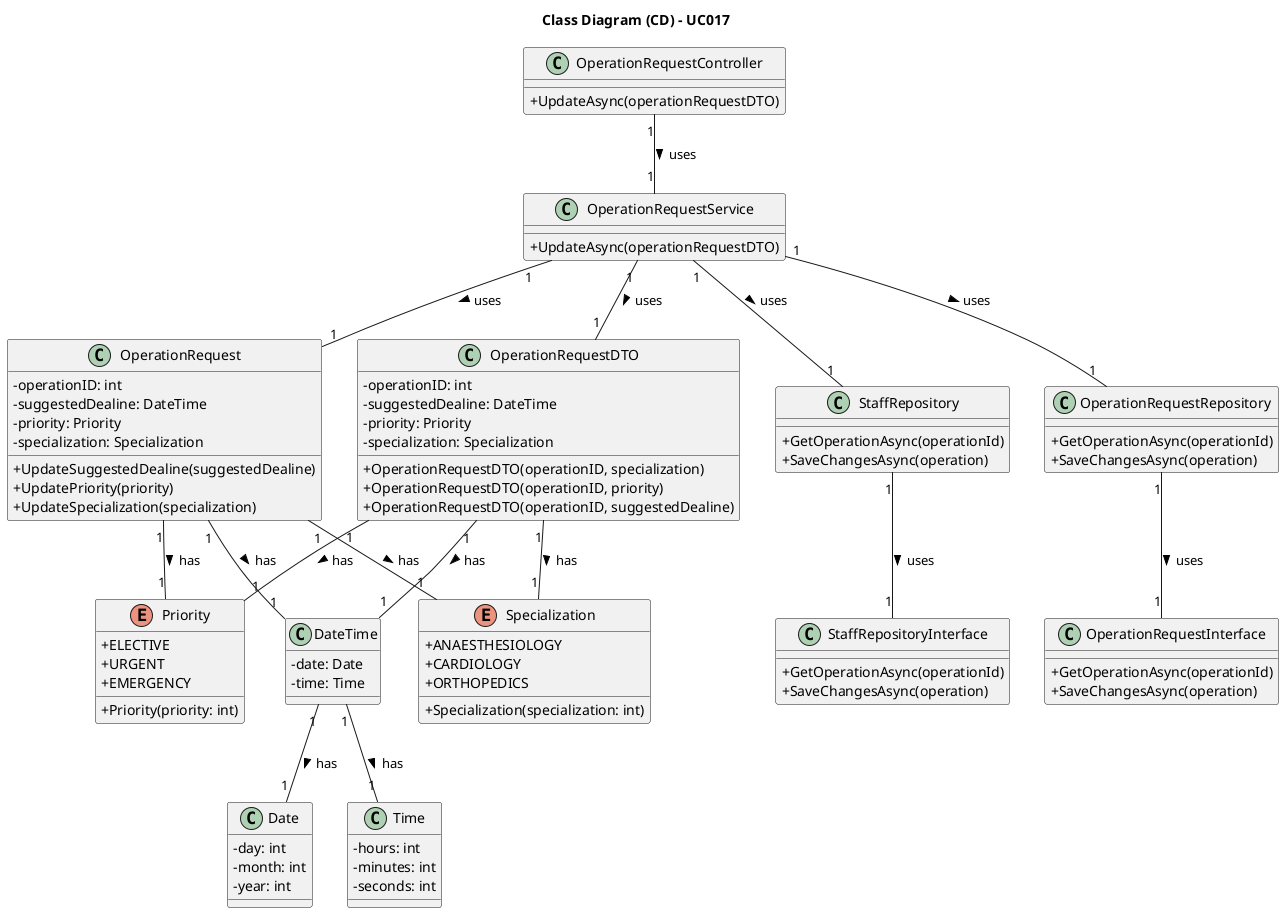 @startuml "uc017-class-diagram"
skinparam packageStyle rectangle
skinparam shadowing false

skinparam classAttributeIconSize 0

title Class Diagram (CD) - UC017

class OperationRequestController {
    +UpdateAsync(operationRequestDTO)
}

class OperationRequestService {
    +UpdateAsync(operationRequestDTO)
}

class OperationRequestDTO {
    -operationID: int
    -suggestedDealine: DateTime
    -priority: Priority
    -specialization: Specialization
    +OperationRequestDTO(operationID, specialization)
    +OperationRequestDTO(operationID, priority)
    +OperationRequestDTO(operationID, suggestedDealine)
}

class OperationRequest {
    -operationID: int
    -suggestedDealine: DateTime
    -priority: Priority
    -specialization: Specialization
    +UpdateSuggestedDealine(suggestedDealine)
    +UpdatePriority(priority)
    +UpdateSpecialization(specialization)
}

class StaffRepository {
    +GetOperationAsync(operationId)
    +SaveChangesAsync(operation)
}

class StaffRepositoryInterface {
    +GetOperationAsync(operationId)
    +SaveChangesAsync(operation)
}

class OperationRequestRepository {
    +GetOperationAsync(operationId)
    +SaveChangesAsync(operation)
}

class OperationRequestInterface {
    +GetOperationAsync(operationId)
    +SaveChangesAsync(operation)
}

class DateTime {
    -date: Date
    -time: Time
}

class Date {
    -day: int
    -month: int
    -year: int
}

class Time {
    -hours: int
    -minutes: int
    -seconds: int
}

enum Specialization {
    + ANAESTHESIOLOGY
    + CARDIOLOGY
    + ORTHOPEDICS
    + Specialization(specialization: int)
}

enum Priority {
    + ELECTIVE
    + URGENT
    + EMERGENCY
    + Priority(priority: int)
}

OperationRequestController "1" -- "1" OperationRequestService : > uses

OperationRequestService "1" -- "1" OperationRequestDTO : > uses
OperationRequestService "1" -- "1" OperationRequest : > uses
OperationRequestService "1" -- "1" StaffRepository : > uses
OperationRequestService "1" -- "1" OperationRequestRepository : > uses
OperationRequestRepository "1" -- "1" OperationRequestInterface : > uses

StaffRepository "1" -- "1" StaffRepositoryInterface : > uses

OperationRequestDTO "1" -- "1" DateTime : > has
OperationRequestDTO "1" -- "1" Specialization : > has
OperationRequestDTO "1" -- "1" Priority : > has

OperationRequest "1" -- "1" DateTime : > has
OperationRequest "1" -- "1" Specialization : > has
OperationRequest "1" -- "1" Priority : > has

DateTime "1" -- "1" Date : > has
DateTime "1" -- "1" Time : > has



@enduml